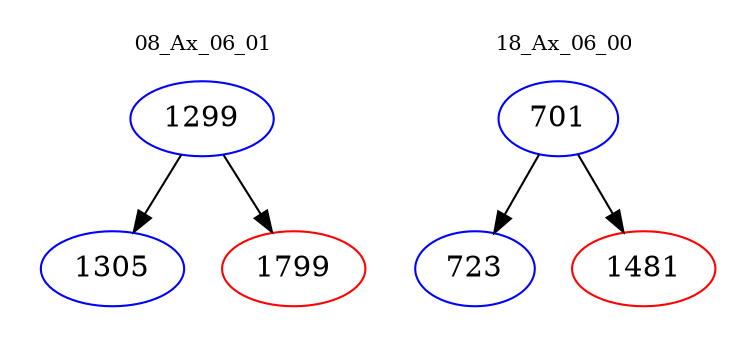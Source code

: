digraph{
subgraph cluster_0 {
color = white
label = "08_Ax_06_01";
fontsize=10;
T0_1299 [label="1299", color="blue"]
T0_1299 -> T0_1305 [color="black"]
T0_1305 [label="1305", color="blue"]
T0_1299 -> T0_1799 [color="black"]
T0_1799 [label="1799", color="red"]
}
subgraph cluster_1 {
color = white
label = "18_Ax_06_00";
fontsize=10;
T1_701 [label="701", color="blue"]
T1_701 -> T1_723 [color="black"]
T1_723 [label="723", color="blue"]
T1_701 -> T1_1481 [color="black"]
T1_1481 [label="1481", color="red"]
}
}

